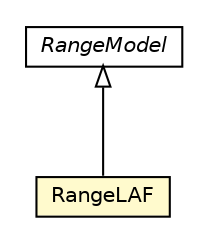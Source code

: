 #!/usr/local/bin/dot
#
# Class diagram 
# Generated by UMLGraph version R5_6-24-gf6e263 (http://www.umlgraph.org/)
#

digraph G {
	edge [fontname="Helvetica",fontsize=10,labelfontname="Helvetica",labelfontsize=10];
	node [fontname="Helvetica",fontsize=10,shape=plaintext];
	nodesep=0.25;
	ranksep=0.5;
	// org.universAAL.ui.handler.gui.swing.model.FormControl.RangeModel
	c6762879 [label=<<table title="org.universAAL.ui.handler.gui.swing.model.FormControl.RangeModel" border="0" cellborder="1" cellspacing="0" cellpadding="2" port="p" href="../model/FormControl/RangeModel.html">
		<tr><td><table border="0" cellspacing="0" cellpadding="1">
<tr><td align="center" balign="center"><font face="Helvetica-Oblique"> RangeModel </font></td></tr>
		</table></td></tr>
		</table>>, URL="../model/FormControl/RangeModel.html", fontname="Helvetica", fontcolor="black", fontsize=10.0];
	// org.universAAL.ui.handler.gui.swing.defaultLookAndFeel.RangeLAF
	c6762940 [label=<<table title="org.universAAL.ui.handler.gui.swing.defaultLookAndFeel.RangeLAF" border="0" cellborder="1" cellspacing="0" cellpadding="2" port="p" bgcolor="lemonChiffon" href="./RangeLAF.html">
		<tr><td><table border="0" cellspacing="0" cellpadding="1">
<tr><td align="center" balign="center"> RangeLAF </td></tr>
		</table></td></tr>
		</table>>, URL="./RangeLAF.html", fontname="Helvetica", fontcolor="black", fontsize=10.0];
	//org.universAAL.ui.handler.gui.swing.defaultLookAndFeel.RangeLAF extends org.universAAL.ui.handler.gui.swing.model.FormControl.RangeModel
	c6762879:p -> c6762940:p [dir=back,arrowtail=empty];
}

